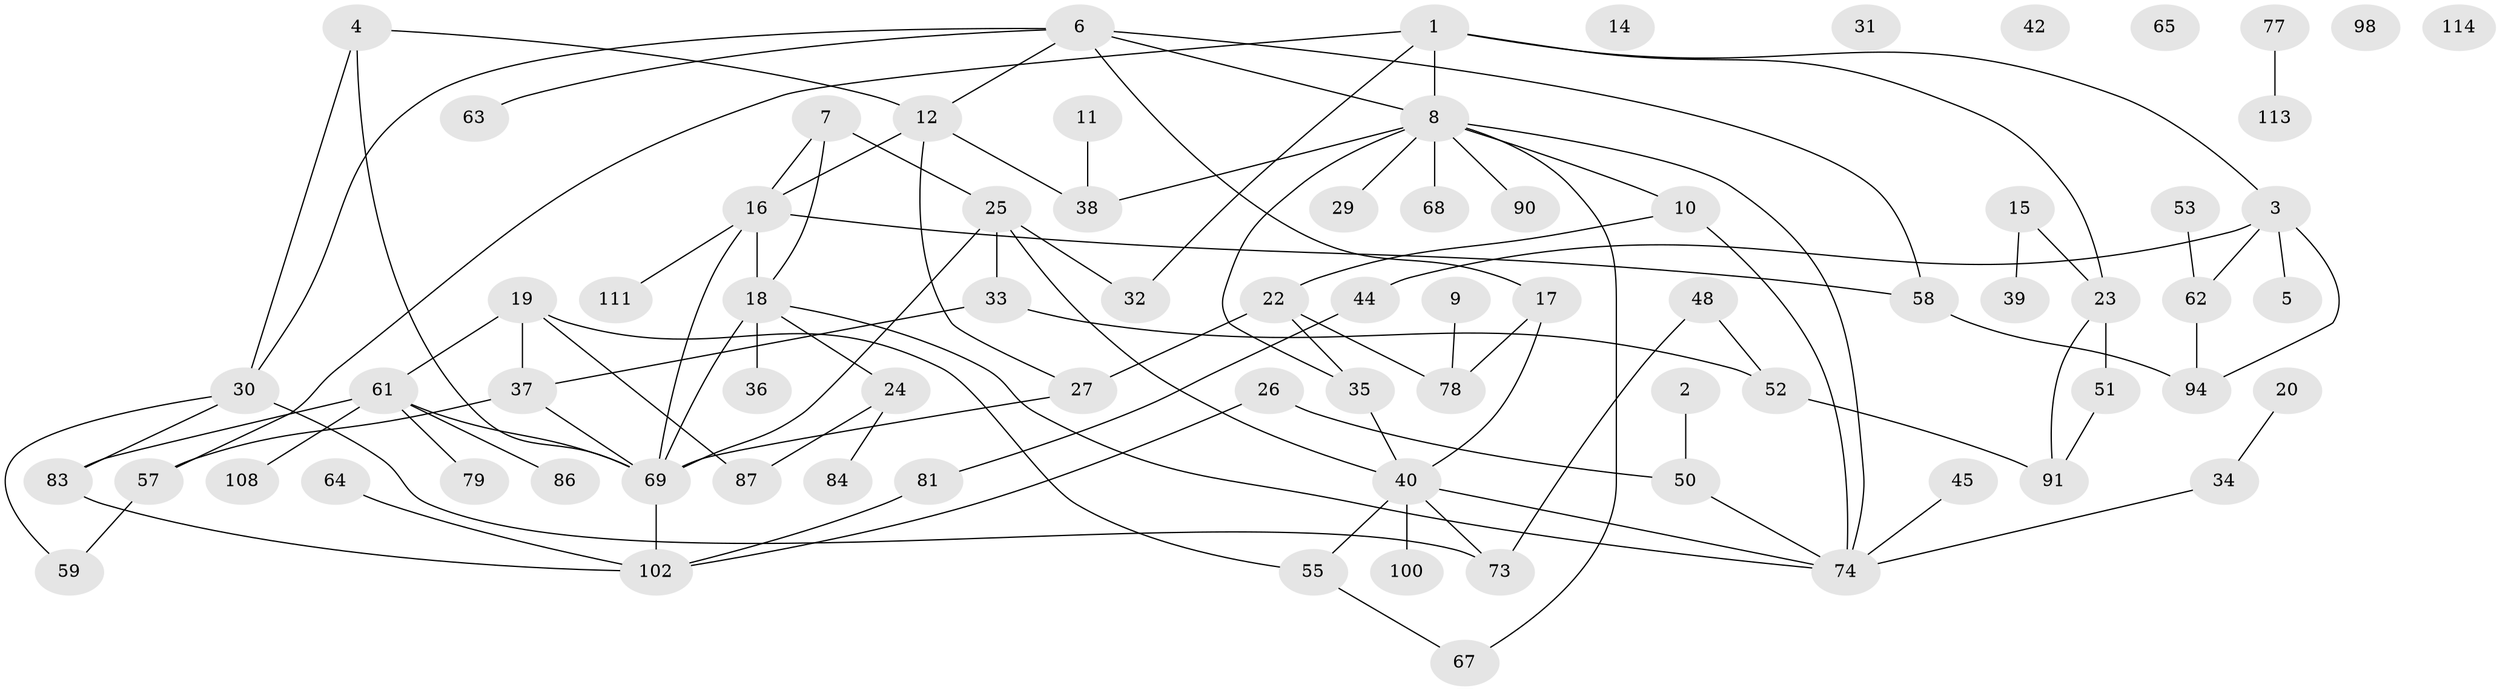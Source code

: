 // original degree distribution, {4: 0.08620689655172414, 1: 0.27586206896551724, 2: 0.2672413793103448, 6: 0.04310344827586207, 3: 0.22413793103448276, 7: 0.008620689655172414, 0: 0.034482758620689655, 5: 0.0603448275862069}
// Generated by graph-tools (version 1.1) at 2025/41/03/06/25 10:41:24]
// undirected, 77 vertices, 103 edges
graph export_dot {
graph [start="1"]
  node [color=gray90,style=filled];
  1 [super="+43"];
  2;
  3 [super="+70"];
  4 [super="+13"];
  5;
  6 [super="+109"];
  7 [super="+46"];
  8 [super="+85"];
  9;
  10 [super="+56"];
  11 [super="+60"];
  12 [super="+28"];
  14;
  15;
  16 [super="+47"];
  17;
  18 [super="+110"];
  19 [super="+112"];
  20 [super="+21"];
  22 [super="+93"];
  23 [super="+41"];
  24 [super="+116"];
  25 [super="+49"];
  26 [super="+75"];
  27;
  29;
  30 [super="+54"];
  31;
  32 [super="+72"];
  33;
  34;
  35;
  36;
  37 [super="+107"];
  38;
  39;
  40 [super="+71"];
  42;
  44 [super="+115"];
  45;
  48;
  50;
  51;
  52 [super="+88"];
  53 [super="+103"];
  55 [super="+82"];
  57 [super="+76"];
  58 [super="+101"];
  59;
  61 [super="+96"];
  62 [super="+104"];
  63 [super="+66"];
  64;
  65 [super="+80"];
  67;
  68;
  69 [super="+92"];
  73;
  74 [super="+97"];
  77;
  78 [super="+105"];
  79;
  81;
  83 [super="+95"];
  84;
  86;
  87 [super="+89"];
  90;
  91;
  94;
  98 [super="+99"];
  100;
  102 [super="+106"];
  108;
  111;
  113;
  114;
  1 -- 8;
  1 -- 57;
  1 -- 32;
  1 -- 23;
  1 -- 3;
  2 -- 50;
  3 -- 44;
  3 -- 5;
  3 -- 94;
  3 -- 62;
  4 -- 69;
  4 -- 30;
  4 -- 12;
  6 -- 8;
  6 -- 17;
  6 -- 30;
  6 -- 63;
  6 -- 58;
  6 -- 12;
  7 -- 16;
  7 -- 18;
  7 -- 25;
  8 -- 29;
  8 -- 38;
  8 -- 68;
  8 -- 90;
  8 -- 35;
  8 -- 67;
  8 -- 10;
  8 -- 74;
  9 -- 78;
  10 -- 74;
  10 -- 22;
  11 -- 38;
  12 -- 27;
  12 -- 16;
  12 -- 38;
  15 -- 23;
  15 -- 39;
  16 -- 58;
  16 -- 69;
  16 -- 111;
  16 -- 18;
  17 -- 40;
  17 -- 78;
  18 -- 24;
  18 -- 36;
  18 -- 69;
  18 -- 74;
  19 -- 37;
  19 -- 55;
  19 -- 87;
  19 -- 61;
  20 -- 34;
  22 -- 78;
  22 -- 35;
  22 -- 27;
  23 -- 51;
  23 -- 91;
  24 -- 84;
  24 -- 87;
  25 -- 33;
  25 -- 40;
  25 -- 69;
  25 -- 32;
  26 -- 102;
  26 -- 50;
  27 -- 69;
  30 -- 59;
  30 -- 73;
  30 -- 83;
  33 -- 37;
  33 -- 52;
  34 -- 74;
  35 -- 40;
  37 -- 57;
  37 -- 69;
  40 -- 100;
  40 -- 73;
  40 -- 74;
  40 -- 55;
  44 -- 81;
  45 -- 74;
  48 -- 52;
  48 -- 73;
  50 -- 74;
  51 -- 91;
  52 -- 91;
  53 -- 62;
  55 -- 67;
  57 -- 59;
  58 -- 94;
  61 -- 69;
  61 -- 86;
  61 -- 108;
  61 -- 79;
  61 -- 83;
  62 -- 94;
  64 -- 102;
  69 -- 102;
  77 -- 113;
  81 -- 102;
  83 -- 102;
}
